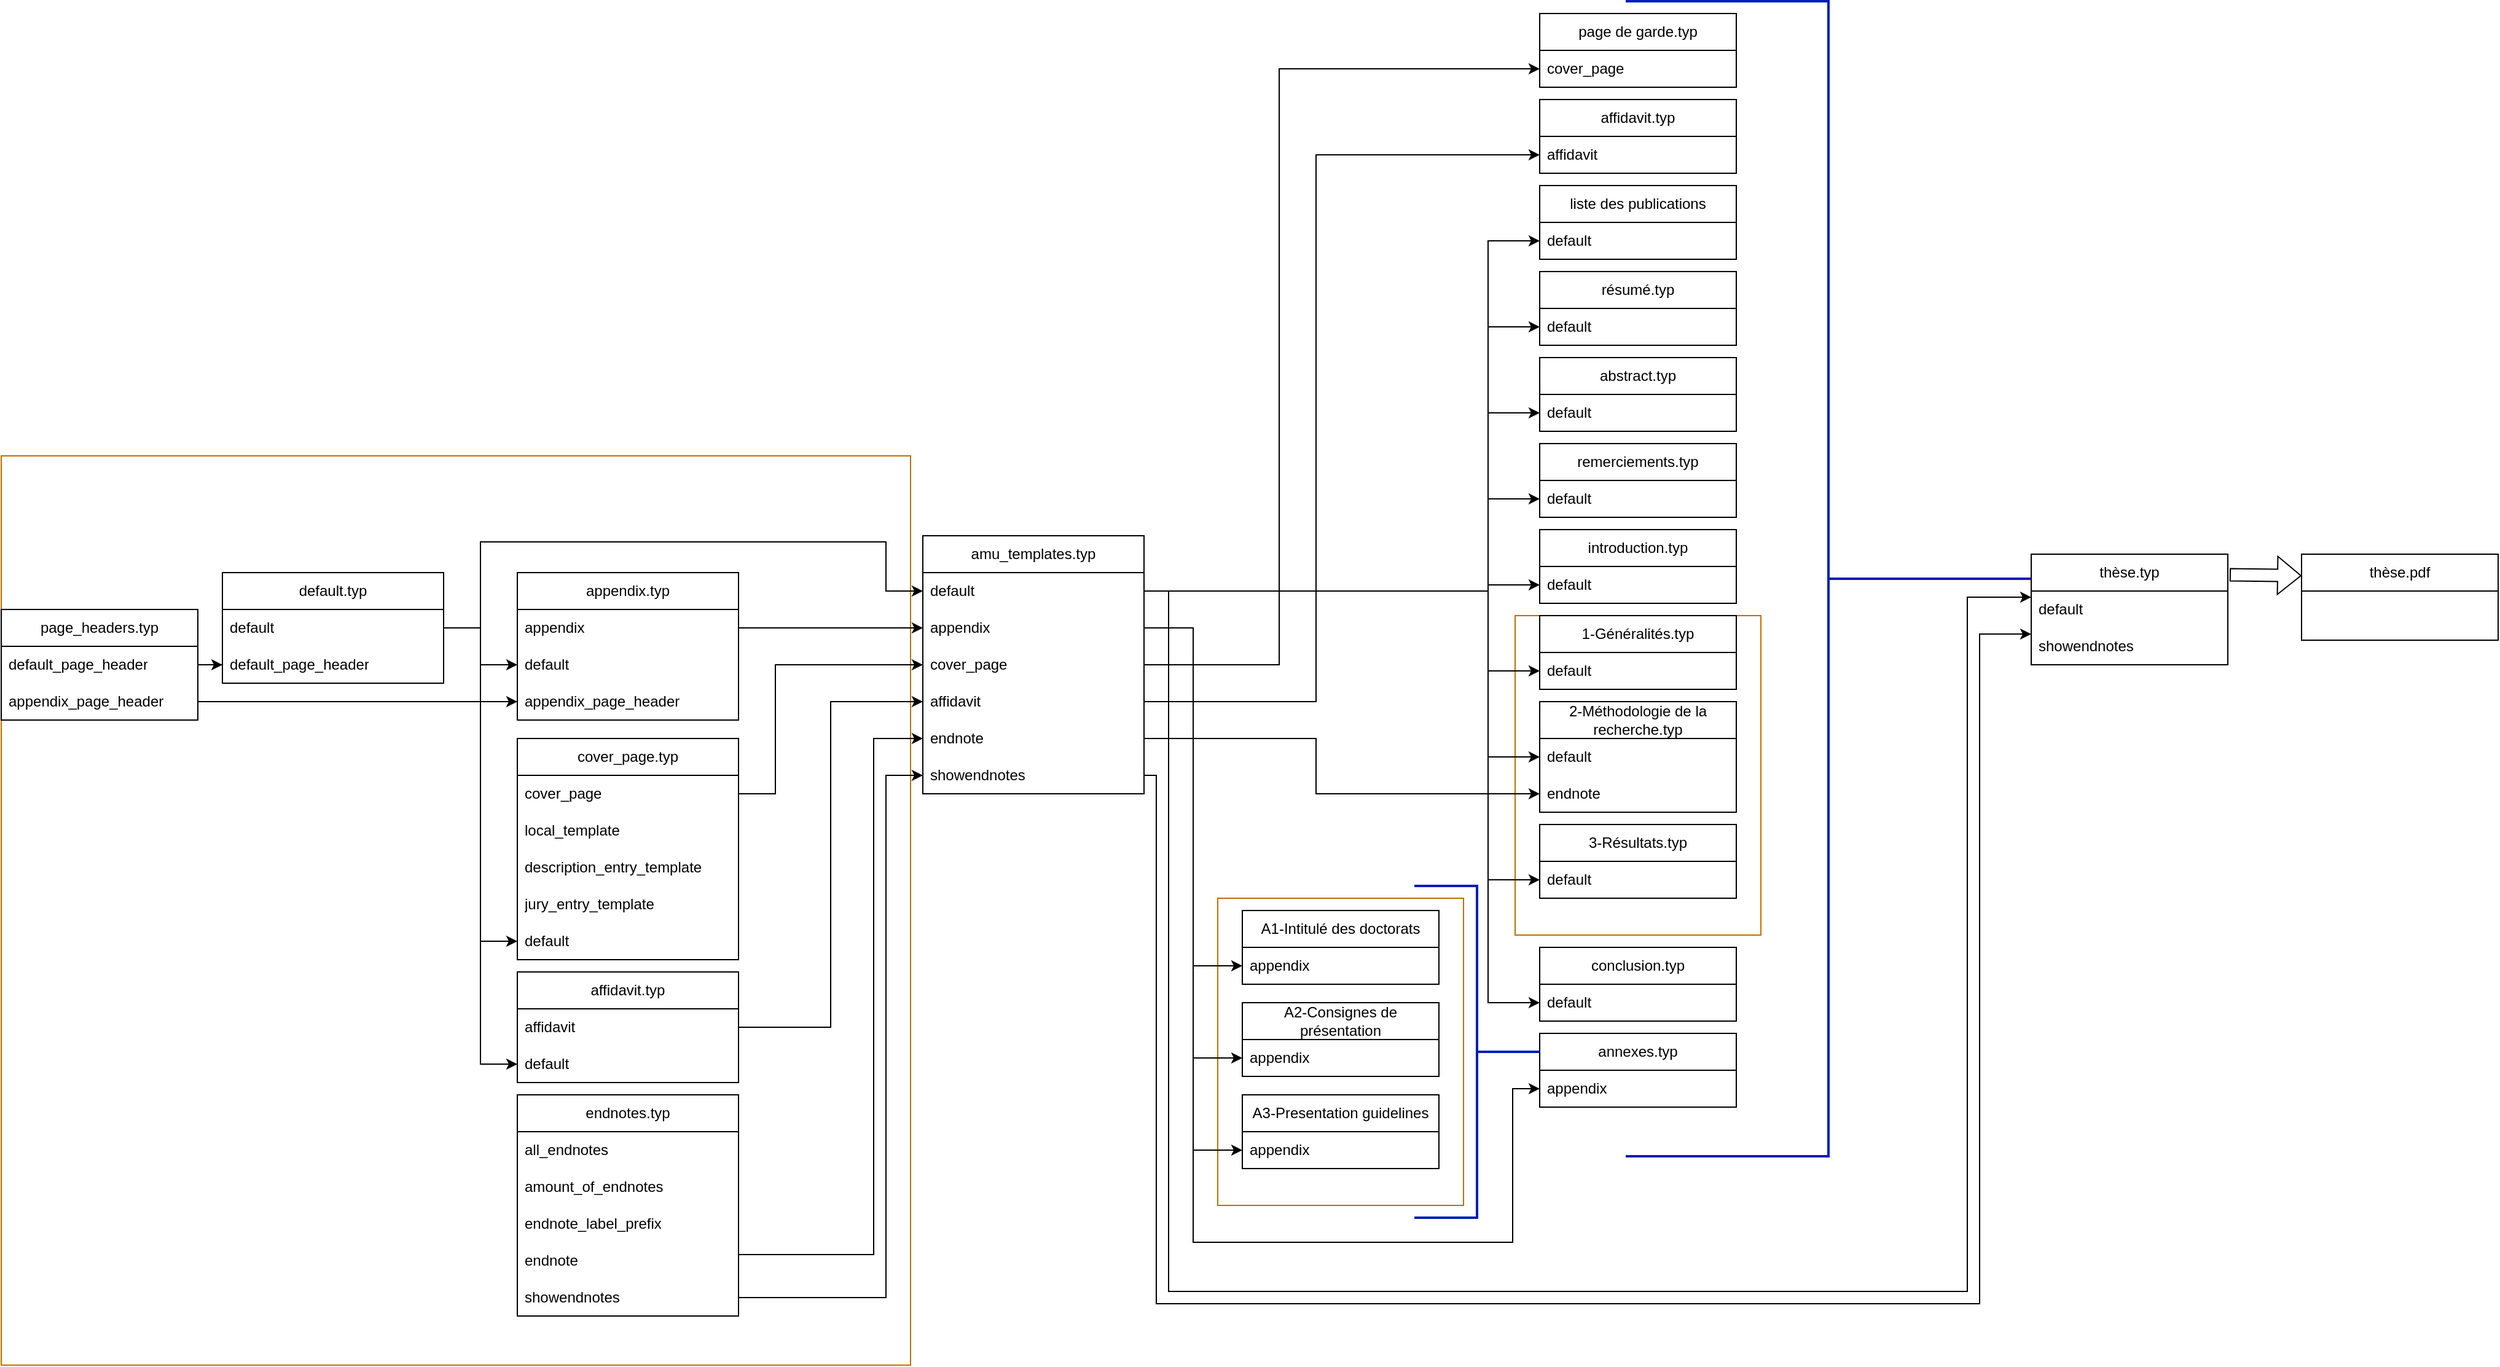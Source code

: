 <mxfile version="28.2.8">
  <diagram name="Page-1" id="f5zV6g6fs_9ZL17AsfsI">
    <mxGraphModel dx="3021" dy="1294" grid="1" gridSize="10" guides="1" tooltips="1" connect="1" arrows="1" fold="1" page="1" pageScale="1" pageWidth="827" pageHeight="1169" math="0" shadow="0">
      <root>
        <mxCell id="0" />
        <mxCell id="1" parent="0" />
        <mxCell id="HUz8oWcrmafcn_O6udd4-3" value="&lt;b&gt;&lt;font style=&quot;color: rgb(255, 255, 255);&quot;&gt;Dossier &quot;Chapitres&quot;&lt;/font&gt;&lt;/b&gt;" style="rounded=0;whiteSpace=wrap;html=1;fillColor=none;fontColor=#000000;strokeColor=#BD7000;verticalAlign=bottom;" parent="1" vertex="1">
          <mxGeometry x="922" y="570" width="200" height="260" as="geometry" />
        </mxCell>
        <mxCell id="rs9niIWSedK94m5eWvFF-108" value="" style="strokeWidth=2;html=1;shape=mxgraph.flowchart.annotation_2;align=left;labelPosition=right;pointerEvents=1;rotation=-180;fillColor=#0050ef;fontColor=#ffffff;strokeColor=#001DBC;" parent="1" vertex="1">
          <mxGeometry x="1012" y="70" width="330" height="940" as="geometry" />
        </mxCell>
        <mxCell id="HUz8oWcrmafcn_O6udd4-2" value="&lt;font style=&quot;color: rgb(255, 255, 255);&quot;&gt;&lt;b&gt;Dossier &quot;Annexes&quot;&lt;/b&gt;&lt;/font&gt;" style="rounded=0;whiteSpace=wrap;html=1;fillColor=none;fontColor=#000000;strokeColor=#BD7000;align=center;verticalAlign=bottom;fontFamily=Helvetica;fontSize=12;" parent="1" vertex="1">
          <mxGeometry x="680" y="800" width="200" height="250" as="geometry" />
        </mxCell>
        <mxCell id="HUz8oWcrmafcn_O6udd4-1" value="&lt;p&gt;&lt;b&gt;&lt;font style=&quot;color: rgb(255, 255, 255);&quot;&gt;Dossier &quot;templates&quot;&lt;/font&gt;&lt;/b&gt;&lt;/p&gt;" style="rounded=0;whiteSpace=wrap;html=1;fillColor=none;fontColor=#000000;strokeColor=#BD7000;verticalAlign=bottom;" parent="1" vertex="1">
          <mxGeometry x="-310" y="440" width="740" height="740" as="geometry" />
        </mxCell>
        <mxCell id="rs9niIWSedK94m5eWvFF-23" value="endnotes.typ" style="swimlane;fontStyle=0;childLayout=stackLayout;horizontal=1;startSize=30;horizontalStack=0;resizeParent=1;resizeParentMax=0;resizeLast=0;collapsible=1;marginBottom=0;whiteSpace=wrap;html=1;" parent="1" vertex="1">
          <mxGeometry x="110" y="960" width="180" height="180" as="geometry" />
        </mxCell>
        <mxCell id="rs9niIWSedK94m5eWvFF-24" value="all_endnotes" style="text;strokeColor=none;fillColor=none;align=left;verticalAlign=middle;spacingLeft=4;spacingRight=4;overflow=hidden;points=[[0,0.5],[1,0.5]];portConstraint=eastwest;rotatable=0;whiteSpace=wrap;html=1;" parent="rs9niIWSedK94m5eWvFF-23" vertex="1">
          <mxGeometry y="30" width="180" height="30" as="geometry" />
        </mxCell>
        <mxCell id="rs9niIWSedK94m5eWvFF-25" value="amount_of_endnotes" style="text;strokeColor=none;fillColor=none;align=left;verticalAlign=middle;spacingLeft=4;spacingRight=4;overflow=hidden;points=[[0,0.5],[1,0.5]];portConstraint=eastwest;rotatable=0;whiteSpace=wrap;html=1;" parent="rs9niIWSedK94m5eWvFF-23" vertex="1">
          <mxGeometry y="60" width="180" height="30" as="geometry" />
        </mxCell>
        <mxCell id="rs9niIWSedK94m5eWvFF-28" value="endnote_label_prefix" style="text;strokeColor=none;fillColor=none;align=left;verticalAlign=middle;spacingLeft=4;spacingRight=4;overflow=hidden;points=[[0,0.5],[1,0.5]];portConstraint=eastwest;rotatable=0;whiteSpace=wrap;html=1;" parent="rs9niIWSedK94m5eWvFF-23" vertex="1">
          <mxGeometry y="90" width="180" height="30" as="geometry" />
        </mxCell>
        <mxCell id="rs9niIWSedK94m5eWvFF-27" value="endnote" style="text;strokeColor=none;fillColor=none;align=left;verticalAlign=middle;spacingLeft=4;spacingRight=4;overflow=hidden;points=[[0,0.5],[1,0.5]];portConstraint=eastwest;rotatable=0;whiteSpace=wrap;html=1;" parent="rs9niIWSedK94m5eWvFF-23" vertex="1">
          <mxGeometry y="120" width="180" height="30" as="geometry" />
        </mxCell>
        <mxCell id="rs9niIWSedK94m5eWvFF-29" value="showendnotes" style="text;strokeColor=none;fillColor=none;align=left;verticalAlign=middle;spacingLeft=4;spacingRight=4;overflow=hidden;points=[[0,0.5],[1,0.5]];portConstraint=eastwest;rotatable=0;whiteSpace=wrap;html=1;" parent="rs9niIWSedK94m5eWvFF-23" vertex="1">
          <mxGeometry y="150" width="180" height="30" as="geometry" />
        </mxCell>
        <mxCell id="rs9niIWSedK94m5eWvFF-9" value="default.typ" style="swimlane;fontStyle=0;childLayout=stackLayout;horizontal=1;startSize=30;horizontalStack=0;resizeParent=1;resizeParentMax=0;resizeLast=0;collapsible=1;marginBottom=0;whiteSpace=wrap;html=1;" parent="1" vertex="1">
          <mxGeometry x="-130" y="535" width="180" height="90" as="geometry" />
        </mxCell>
        <mxCell id="rs9niIWSedK94m5eWvFF-10" value="default" style="text;strokeColor=none;fillColor=none;align=left;verticalAlign=middle;spacingLeft=4;spacingRight=4;overflow=hidden;points=[[0,0.5],[1,0.5]];portConstraint=eastwest;rotatable=0;whiteSpace=wrap;html=1;" parent="rs9niIWSedK94m5eWvFF-9" vertex="1">
          <mxGeometry y="30" width="180" height="30" as="geometry" />
        </mxCell>
        <mxCell id="rs9niIWSedK94m5eWvFF-11" value="default_page_header" style="text;strokeColor=none;fillColor=none;align=left;verticalAlign=middle;spacingLeft=4;spacingRight=4;overflow=hidden;points=[[0,0.5],[1,0.5]];portConstraint=eastwest;rotatable=0;whiteSpace=wrap;html=1;" parent="rs9niIWSedK94m5eWvFF-9" vertex="1">
          <mxGeometry y="60" width="180" height="30" as="geometry" />
        </mxCell>
        <mxCell id="rs9niIWSedK94m5eWvFF-13" value="page_headers.typ" style="swimlane;fontStyle=0;childLayout=stackLayout;horizontal=1;startSize=30;horizontalStack=0;resizeParent=1;resizeParentMax=0;resizeLast=0;collapsible=1;marginBottom=0;whiteSpace=wrap;html=1;" parent="1" vertex="1">
          <mxGeometry x="-310" y="565" width="160" height="90" as="geometry" />
        </mxCell>
        <mxCell id="rs9niIWSedK94m5eWvFF-14" value="default_page_header" style="text;strokeColor=none;fillColor=none;align=left;verticalAlign=middle;spacingLeft=4;spacingRight=4;overflow=hidden;points=[[0,0.5],[1,0.5]];portConstraint=eastwest;rotatable=0;whiteSpace=wrap;html=1;" parent="rs9niIWSedK94m5eWvFF-13" vertex="1">
          <mxGeometry y="30" width="160" height="30" as="geometry" />
        </mxCell>
        <mxCell id="rs9niIWSedK94m5eWvFF-15" value="appendix_page_header" style="text;strokeColor=none;fillColor=none;align=left;verticalAlign=middle;spacingLeft=4;spacingRight=4;overflow=hidden;points=[[0,0.5],[1,0.5]];portConstraint=eastwest;rotatable=0;whiteSpace=wrap;html=1;" parent="rs9niIWSedK94m5eWvFF-13" vertex="1">
          <mxGeometry y="60" width="160" height="30" as="geometry" />
        </mxCell>
        <mxCell id="rs9niIWSedK94m5eWvFF-17" value="appendix.typ" style="swimlane;fontStyle=0;childLayout=stackLayout;horizontal=1;startSize=30;horizontalStack=0;resizeParent=1;resizeParentMax=0;resizeLast=0;collapsible=1;marginBottom=0;whiteSpace=wrap;html=1;" parent="1" vertex="1">
          <mxGeometry x="110" y="535" width="180" height="120" as="geometry" />
        </mxCell>
        <mxCell id="rs9niIWSedK94m5eWvFF-18" value="appendix" style="text;strokeColor=none;fillColor=none;align=left;verticalAlign=middle;spacingLeft=4;spacingRight=4;overflow=hidden;points=[[0,0.5],[1,0.5]];portConstraint=eastwest;rotatable=0;whiteSpace=wrap;html=1;" parent="rs9niIWSedK94m5eWvFF-17" vertex="1">
          <mxGeometry y="30" width="180" height="30" as="geometry" />
        </mxCell>
        <mxCell id="_orE8W-Q9nJH7iPIfgEw-3" value="default" style="text;strokeColor=none;fillColor=none;align=left;verticalAlign=middle;spacingLeft=4;spacingRight=4;overflow=hidden;points=[[0,0.5],[1,0.5]];portConstraint=eastwest;rotatable=0;whiteSpace=wrap;html=1;" vertex="1" parent="rs9niIWSedK94m5eWvFF-17">
          <mxGeometry y="60" width="180" height="30" as="geometry" />
        </mxCell>
        <mxCell id="rs9niIWSedK94m5eWvFF-19" value="appendix_page_header" style="text;strokeColor=none;fillColor=none;align=left;verticalAlign=middle;spacingLeft=4;spacingRight=4;overflow=hidden;points=[[0,0.5],[1,0.5]];portConstraint=eastwest;rotatable=0;whiteSpace=wrap;html=1;" parent="rs9niIWSedK94m5eWvFF-17" vertex="1">
          <mxGeometry y="90" width="180" height="30" as="geometry" />
        </mxCell>
        <mxCell id="rs9niIWSedK94m5eWvFF-21" style="edgeStyle=orthogonalEdgeStyle;rounded=0;orthogonalLoop=1;jettySize=auto;html=1;entryX=0;entryY=0.5;entryDx=0;entryDy=0;" parent="1" source="rs9niIWSedK94m5eWvFF-15" target="rs9niIWSedK94m5eWvFF-19" edge="1">
          <mxGeometry relative="1" as="geometry" />
        </mxCell>
        <mxCell id="rs9niIWSedK94m5eWvFF-22" style="edgeStyle=orthogonalEdgeStyle;rounded=0;orthogonalLoop=1;jettySize=auto;html=1;entryX=0;entryY=0.5;entryDx=0;entryDy=0;" parent="1" source="rs9niIWSedK94m5eWvFF-14" target="rs9niIWSedK94m5eWvFF-11" edge="1">
          <mxGeometry relative="1" as="geometry" />
        </mxCell>
        <mxCell id="rs9niIWSedK94m5eWvFF-35" value="amu_templates.typ" style="swimlane;fontStyle=0;childLayout=stackLayout;horizontal=1;startSize=30;horizontalStack=0;resizeParent=1;resizeParentMax=0;resizeLast=0;collapsible=1;marginBottom=0;whiteSpace=wrap;html=1;" parent="1" vertex="1">
          <mxGeometry x="440" y="505" width="180" height="210" as="geometry" />
        </mxCell>
        <mxCell id="rs9niIWSedK94m5eWvFF-36" value="default" style="text;strokeColor=none;fillColor=none;align=left;verticalAlign=middle;spacingLeft=4;spacingRight=4;overflow=hidden;points=[[0,0.5],[1,0.5]];portConstraint=eastwest;rotatable=0;whiteSpace=wrap;html=1;" parent="rs9niIWSedK94m5eWvFF-35" vertex="1">
          <mxGeometry y="30" width="180" height="30" as="geometry" />
        </mxCell>
        <mxCell id="rs9niIWSedK94m5eWvFF-37" value="appendix" style="text;strokeColor=none;fillColor=none;align=left;verticalAlign=middle;spacingLeft=4;spacingRight=4;overflow=hidden;points=[[0,0.5],[1,0.5]];portConstraint=eastwest;rotatable=0;whiteSpace=wrap;html=1;" parent="rs9niIWSedK94m5eWvFF-35" vertex="1">
          <mxGeometry y="60" width="180" height="30" as="geometry" />
        </mxCell>
        <mxCell id="_orE8W-Q9nJH7iPIfgEw-1" value="cover_page" style="text;strokeColor=none;fillColor=none;align=left;verticalAlign=middle;spacingLeft=4;spacingRight=4;overflow=hidden;points=[[0,0.5],[1,0.5]];portConstraint=eastwest;rotatable=0;whiteSpace=wrap;html=1;" vertex="1" parent="rs9niIWSedK94m5eWvFF-35">
          <mxGeometry y="90" width="180" height="30" as="geometry" />
        </mxCell>
        <mxCell id="_orE8W-Q9nJH7iPIfgEw-2" value="affidavit" style="text;strokeColor=none;fillColor=none;align=left;verticalAlign=middle;spacingLeft=4;spacingRight=4;overflow=hidden;points=[[0,0.5],[1,0.5]];portConstraint=eastwest;rotatable=0;whiteSpace=wrap;html=1;" vertex="1" parent="rs9niIWSedK94m5eWvFF-35">
          <mxGeometry y="120" width="180" height="30" as="geometry" />
        </mxCell>
        <mxCell id="rs9niIWSedK94m5eWvFF-39" value="endnote" style="text;strokeColor=none;fillColor=none;align=left;verticalAlign=middle;spacingLeft=4;spacingRight=4;overflow=hidden;points=[[0,0.5],[1,0.5]];portConstraint=eastwest;rotatable=0;whiteSpace=wrap;html=1;" parent="rs9niIWSedK94m5eWvFF-35" vertex="1">
          <mxGeometry y="150" width="180" height="30" as="geometry" />
        </mxCell>
        <mxCell id="rs9niIWSedK94m5eWvFF-40" value="showendnotes" style="text;strokeColor=none;fillColor=none;align=left;verticalAlign=middle;spacingLeft=4;spacingRight=4;overflow=hidden;points=[[0,0.5],[1,0.5]];portConstraint=eastwest;rotatable=0;whiteSpace=wrap;html=1;" parent="rs9niIWSedK94m5eWvFF-35" vertex="1">
          <mxGeometry y="180" width="180" height="30" as="geometry" />
        </mxCell>
        <mxCell id="rs9niIWSedK94m5eWvFF-42" style="edgeStyle=orthogonalEdgeStyle;rounded=0;orthogonalLoop=1;jettySize=auto;html=1;entryX=0;entryY=0.5;entryDx=0;entryDy=0;" parent="1" source="rs9niIWSedK94m5eWvFF-18" target="rs9niIWSedK94m5eWvFF-37" edge="1">
          <mxGeometry relative="1" as="geometry" />
        </mxCell>
        <mxCell id="rs9niIWSedK94m5eWvFF-45" value="page de garde.typ" style="swimlane;fontStyle=0;childLayout=stackLayout;horizontal=1;startSize=30;horizontalStack=0;resizeParent=1;resizeParentMax=0;resizeLast=0;collapsible=1;marginBottom=0;whiteSpace=wrap;html=1;" parent="1" vertex="1">
          <mxGeometry x="942" y="80" width="160" height="60" as="geometry" />
        </mxCell>
        <mxCell id="rs9niIWSedK94m5eWvFF-46" value="cover_page" style="text;strokeColor=none;fillColor=none;align=left;verticalAlign=middle;spacingLeft=4;spacingRight=4;overflow=hidden;points=[[0,0.5],[1,0.5]];portConstraint=eastwest;rotatable=0;whiteSpace=wrap;html=1;" parent="rs9niIWSedK94m5eWvFF-45" vertex="1">
          <mxGeometry y="30" width="160" height="30" as="geometry" />
        </mxCell>
        <mxCell id="rs9niIWSedK94m5eWvFF-49" value="affidavit.typ" style="swimlane;fontStyle=0;childLayout=stackLayout;horizontal=1;startSize=30;horizontalStack=0;resizeParent=1;resizeParentMax=0;resizeLast=0;collapsible=1;marginBottom=0;whiteSpace=wrap;html=1;" parent="1" vertex="1">
          <mxGeometry x="942" y="150" width="160" height="60" as="geometry" />
        </mxCell>
        <mxCell id="rs9niIWSedK94m5eWvFF-50" value="affidavit" style="text;strokeColor=none;fillColor=none;align=left;verticalAlign=middle;spacingLeft=4;spacingRight=4;overflow=hidden;points=[[0,0.5],[1,0.5]];portConstraint=eastwest;rotatable=0;whiteSpace=wrap;html=1;" parent="rs9niIWSedK94m5eWvFF-49" vertex="1">
          <mxGeometry y="30" width="160" height="30" as="geometry" />
        </mxCell>
        <mxCell id="rs9niIWSedK94m5eWvFF-52" value="liste des publications" style="swimlane;fontStyle=0;childLayout=stackLayout;horizontal=1;startSize=30;horizontalStack=0;resizeParent=1;resizeParentMax=0;resizeLast=0;collapsible=1;marginBottom=0;whiteSpace=wrap;html=1;" parent="1" vertex="1">
          <mxGeometry x="942" y="220" width="160" height="60" as="geometry" />
        </mxCell>
        <mxCell id="rs9niIWSedK94m5eWvFF-53" value="default" style="text;strokeColor=none;fillColor=none;align=left;verticalAlign=middle;spacingLeft=4;spacingRight=4;overflow=hidden;points=[[0,0.5],[1,0.5]];portConstraint=eastwest;rotatable=0;whiteSpace=wrap;html=1;" parent="rs9niIWSedK94m5eWvFF-52" vertex="1">
          <mxGeometry y="30" width="160" height="30" as="geometry" />
        </mxCell>
        <mxCell id="rs9niIWSedK94m5eWvFF-54" value="résumé.typ" style="swimlane;fontStyle=0;childLayout=stackLayout;horizontal=1;startSize=30;horizontalStack=0;resizeParent=1;resizeParentMax=0;resizeLast=0;collapsible=1;marginBottom=0;whiteSpace=wrap;html=1;" parent="1" vertex="1">
          <mxGeometry x="942" y="290" width="160" height="60" as="geometry" />
        </mxCell>
        <mxCell id="rs9niIWSedK94m5eWvFF-55" value="default" style="text;strokeColor=none;fillColor=none;align=left;verticalAlign=middle;spacingLeft=4;spacingRight=4;overflow=hidden;points=[[0,0.5],[1,0.5]];portConstraint=eastwest;rotatable=0;whiteSpace=wrap;html=1;" parent="rs9niIWSedK94m5eWvFF-54" vertex="1">
          <mxGeometry y="30" width="160" height="30" as="geometry" />
        </mxCell>
        <mxCell id="rs9niIWSedK94m5eWvFF-56" value="abstract.typ" style="swimlane;fontStyle=0;childLayout=stackLayout;horizontal=1;startSize=30;horizontalStack=0;resizeParent=1;resizeParentMax=0;resizeLast=0;collapsible=1;marginBottom=0;whiteSpace=wrap;html=1;" parent="1" vertex="1">
          <mxGeometry x="942" y="360" width="160" height="60" as="geometry" />
        </mxCell>
        <mxCell id="rs9niIWSedK94m5eWvFF-57" value="default" style="text;strokeColor=none;fillColor=none;align=left;verticalAlign=middle;spacingLeft=4;spacingRight=4;overflow=hidden;points=[[0,0.5],[1,0.5]];portConstraint=eastwest;rotatable=0;whiteSpace=wrap;html=1;" parent="rs9niIWSedK94m5eWvFF-56" vertex="1">
          <mxGeometry y="30" width="160" height="30" as="geometry" />
        </mxCell>
        <mxCell id="rs9niIWSedK94m5eWvFF-58" value="remerciements.typ" style="swimlane;fontStyle=0;childLayout=stackLayout;horizontal=1;startSize=30;horizontalStack=0;resizeParent=1;resizeParentMax=0;resizeLast=0;collapsible=1;marginBottom=0;whiteSpace=wrap;html=1;" parent="1" vertex="1">
          <mxGeometry x="942" y="430" width="160" height="60" as="geometry" />
        </mxCell>
        <mxCell id="rs9niIWSedK94m5eWvFF-59" value="default" style="text;strokeColor=none;fillColor=none;align=left;verticalAlign=middle;spacingLeft=4;spacingRight=4;overflow=hidden;points=[[0,0.5],[1,0.5]];portConstraint=eastwest;rotatable=0;whiteSpace=wrap;html=1;" parent="rs9niIWSedK94m5eWvFF-58" vertex="1">
          <mxGeometry y="30" width="160" height="30" as="geometry" />
        </mxCell>
        <mxCell id="rs9niIWSedK94m5eWvFF-60" value="introduction.typ" style="swimlane;fontStyle=0;childLayout=stackLayout;horizontal=1;startSize=30;horizontalStack=0;resizeParent=1;resizeParentMax=0;resizeLast=0;collapsible=1;marginBottom=0;whiteSpace=wrap;html=1;" parent="1" vertex="1">
          <mxGeometry x="942" y="500" width="160" height="60" as="geometry" />
        </mxCell>
        <mxCell id="rs9niIWSedK94m5eWvFF-61" value="default" style="text;strokeColor=none;fillColor=none;align=left;verticalAlign=middle;spacingLeft=4;spacingRight=4;overflow=hidden;points=[[0,0.5],[1,0.5]];portConstraint=eastwest;rotatable=0;whiteSpace=wrap;html=1;" parent="rs9niIWSedK94m5eWvFF-60" vertex="1">
          <mxGeometry y="30" width="160" height="30" as="geometry" />
        </mxCell>
        <mxCell id="rs9niIWSedK94m5eWvFF-62" value="1-Généralités.typ" style="swimlane;fontStyle=0;childLayout=stackLayout;horizontal=1;startSize=30;horizontalStack=0;resizeParent=1;resizeParentMax=0;resizeLast=0;collapsible=1;marginBottom=0;whiteSpace=wrap;html=1;" parent="1" vertex="1">
          <mxGeometry x="942" y="570" width="160" height="60" as="geometry" />
        </mxCell>
        <mxCell id="rs9niIWSedK94m5eWvFF-63" value="default" style="text;strokeColor=none;fillColor=none;align=left;verticalAlign=middle;spacingLeft=4;spacingRight=4;overflow=hidden;points=[[0,0.5],[1,0.5]];portConstraint=eastwest;rotatable=0;whiteSpace=wrap;html=1;" parent="rs9niIWSedK94m5eWvFF-62" vertex="1">
          <mxGeometry y="30" width="160" height="30" as="geometry" />
        </mxCell>
        <mxCell id="rs9niIWSedK94m5eWvFF-64" value="2-Méthodologie de la recherche.typ" style="swimlane;fontStyle=0;childLayout=stackLayout;horizontal=1;startSize=30;horizontalStack=0;resizeParent=1;resizeParentMax=0;resizeLast=0;collapsible=1;marginBottom=0;whiteSpace=wrap;html=1;" parent="1" vertex="1">
          <mxGeometry x="942" y="640" width="160" height="90" as="geometry" />
        </mxCell>
        <mxCell id="rs9niIWSedK94m5eWvFF-65" value="default" style="text;strokeColor=none;fillColor=none;align=left;verticalAlign=middle;spacingLeft=4;spacingRight=4;overflow=hidden;points=[[0,0.5],[1,0.5]];portConstraint=eastwest;rotatable=0;whiteSpace=wrap;html=1;" parent="rs9niIWSedK94m5eWvFF-64" vertex="1">
          <mxGeometry y="30" width="160" height="30" as="geometry" />
        </mxCell>
        <mxCell id="rs9niIWSedK94m5eWvFF-66" value="endnote" style="text;strokeColor=none;fillColor=none;align=left;verticalAlign=middle;spacingLeft=4;spacingRight=4;overflow=hidden;points=[[0,0.5],[1,0.5]];portConstraint=eastwest;rotatable=0;whiteSpace=wrap;html=1;" parent="rs9niIWSedK94m5eWvFF-64" vertex="1">
          <mxGeometry y="60" width="160" height="30" as="geometry" />
        </mxCell>
        <mxCell id="rs9niIWSedK94m5eWvFF-67" value="3-Résultats.typ" style="swimlane;fontStyle=0;childLayout=stackLayout;horizontal=1;startSize=30;horizontalStack=0;resizeParent=1;resizeParentMax=0;resizeLast=0;collapsible=1;marginBottom=0;whiteSpace=wrap;html=1;" parent="1" vertex="1">
          <mxGeometry x="942" y="740" width="160" height="60" as="geometry" />
        </mxCell>
        <mxCell id="rs9niIWSedK94m5eWvFF-68" value="default" style="text;strokeColor=none;fillColor=none;align=left;verticalAlign=middle;spacingLeft=4;spacingRight=4;overflow=hidden;points=[[0,0.5],[1,0.5]];portConstraint=eastwest;rotatable=0;whiteSpace=wrap;html=1;" parent="rs9niIWSedK94m5eWvFF-67" vertex="1">
          <mxGeometry y="30" width="160" height="30" as="geometry" />
        </mxCell>
        <mxCell id="rs9niIWSedK94m5eWvFF-69" value="conclusion.typ" style="swimlane;fontStyle=0;childLayout=stackLayout;horizontal=1;startSize=30;horizontalStack=0;resizeParent=1;resizeParentMax=0;resizeLast=0;collapsible=1;marginBottom=0;whiteSpace=wrap;html=1;" parent="1" vertex="1">
          <mxGeometry x="942" y="840" width="160" height="60" as="geometry" />
        </mxCell>
        <mxCell id="rs9niIWSedK94m5eWvFF-70" value="default" style="text;strokeColor=none;fillColor=none;align=left;verticalAlign=middle;spacingLeft=4;spacingRight=4;overflow=hidden;points=[[0,0.5],[1,0.5]];portConstraint=eastwest;rotatable=0;whiteSpace=wrap;html=1;" parent="rs9niIWSedK94m5eWvFF-69" vertex="1">
          <mxGeometry y="30" width="160" height="30" as="geometry" />
        </mxCell>
        <mxCell id="rs9niIWSedK94m5eWvFF-71" value="A1-Intitulé des doctorats" style="swimlane;fontStyle=0;childLayout=stackLayout;horizontal=1;startSize=30;horizontalStack=0;resizeParent=1;resizeParentMax=0;resizeLast=0;collapsible=1;marginBottom=0;whiteSpace=wrap;html=1;" parent="1" vertex="1">
          <mxGeometry x="700" y="810" width="160" height="60" as="geometry" />
        </mxCell>
        <mxCell id="rs9niIWSedK94m5eWvFF-73" value="appendix" style="text;strokeColor=none;fillColor=none;align=left;verticalAlign=middle;spacingLeft=4;spacingRight=4;overflow=hidden;points=[[0,0.5],[1,0.5]];portConstraint=eastwest;rotatable=0;whiteSpace=wrap;html=1;" parent="rs9niIWSedK94m5eWvFF-71" vertex="1">
          <mxGeometry y="30" width="160" height="30" as="geometry" />
        </mxCell>
        <mxCell id="rs9niIWSedK94m5eWvFF-74" value="A2-Consignes de présentation" style="swimlane;fontStyle=0;childLayout=stackLayout;horizontal=1;startSize=30;horizontalStack=0;resizeParent=1;resizeParentMax=0;resizeLast=0;collapsible=1;marginBottom=0;whiteSpace=wrap;html=1;" parent="1" vertex="1">
          <mxGeometry x="700" y="885" width="160" height="60" as="geometry" />
        </mxCell>
        <mxCell id="rs9niIWSedK94m5eWvFF-76" value="appendix" style="text;strokeColor=none;fillColor=none;align=left;verticalAlign=middle;spacingLeft=4;spacingRight=4;overflow=hidden;points=[[0,0.5],[1,0.5]];portConstraint=eastwest;rotatable=0;whiteSpace=wrap;html=1;" parent="rs9niIWSedK94m5eWvFF-74" vertex="1">
          <mxGeometry y="30" width="160" height="30" as="geometry" />
        </mxCell>
        <mxCell id="rs9niIWSedK94m5eWvFF-77" value="A3-Presentation guidelines" style="swimlane;fontStyle=0;childLayout=stackLayout;horizontal=1;startSize=30;horizontalStack=0;resizeParent=1;resizeParentMax=0;resizeLast=0;collapsible=1;marginBottom=0;whiteSpace=wrap;html=1;" parent="1" vertex="1">
          <mxGeometry x="700" y="960" width="160" height="60" as="geometry" />
        </mxCell>
        <mxCell id="rs9niIWSedK94m5eWvFF-79" value="appendix" style="text;strokeColor=none;fillColor=none;align=left;verticalAlign=middle;spacingLeft=4;spacingRight=4;overflow=hidden;points=[[0,0.5],[1,0.5]];portConstraint=eastwest;rotatable=0;whiteSpace=wrap;html=1;" parent="rs9niIWSedK94m5eWvFF-77" vertex="1">
          <mxGeometry y="30" width="160" height="30" as="geometry" />
        </mxCell>
        <mxCell id="rs9niIWSedK94m5eWvFF-97" value="thèse.typ" style="swimlane;fontStyle=0;childLayout=stackLayout;horizontal=1;startSize=30;horizontalStack=0;resizeParent=1;resizeParentMax=0;resizeLast=0;collapsible=1;marginBottom=0;whiteSpace=wrap;html=1;" parent="1" vertex="1">
          <mxGeometry x="1342" y="520" width="160" height="90" as="geometry" />
        </mxCell>
        <mxCell id="rs9niIWSedK94m5eWvFF-98" value="default" style="text;strokeColor=none;fillColor=none;align=left;verticalAlign=middle;spacingLeft=4;spacingRight=4;overflow=hidden;points=[[0,0.5],[1,0.5]];portConstraint=eastwest;rotatable=0;whiteSpace=wrap;html=1;" parent="rs9niIWSedK94m5eWvFF-97" vertex="1">
          <mxGeometry y="30" width="160" height="30" as="geometry" />
        </mxCell>
        <mxCell id="rs9niIWSedK94m5eWvFF-99" value="showendnotes" style="text;strokeColor=none;fillColor=none;align=left;verticalAlign=middle;spacingLeft=4;spacingRight=4;overflow=hidden;points=[[0,0.5],[1,0.5]];portConstraint=eastwest;rotatable=0;whiteSpace=wrap;html=1;" parent="rs9niIWSedK94m5eWvFF-97" vertex="1">
          <mxGeometry y="60" width="160" height="30" as="geometry" />
        </mxCell>
        <mxCell id="rs9niIWSedK94m5eWvFF-103" value="" style="shape=flexArrow;endArrow=classic;html=1;rounded=0;exitX=1.009;exitY=0.186;exitDx=0;exitDy=0;exitPerimeter=0;entryX=0;entryY=0.25;entryDx=0;entryDy=0;" parent="1" source="rs9niIWSedK94m5eWvFF-97" target="rs9niIWSedK94m5eWvFF-104" edge="1">
          <mxGeometry width="50" height="50" relative="1" as="geometry">
            <mxPoint x="1562" y="550" as="sourcePoint" />
            <mxPoint x="1632" y="510" as="targetPoint" />
          </mxGeometry>
        </mxCell>
        <mxCell id="rs9niIWSedK94m5eWvFF-104" value="thèse.pdf" style="swimlane;fontStyle=0;childLayout=stackLayout;horizontal=1;startSize=30;horizontalStack=0;resizeParent=1;resizeParentMax=0;resizeLast=0;collapsible=1;marginBottom=0;whiteSpace=wrap;html=1;" parent="1" vertex="1">
          <mxGeometry x="1562" y="520" width="160" height="70" as="geometry" />
        </mxCell>
        <mxCell id="rs9niIWSedK94m5eWvFF-110" style="edgeStyle=orthogonalEdgeStyle;rounded=0;orthogonalLoop=1;jettySize=auto;html=1;entryX=0;entryY=0.5;entryDx=0;entryDy=0;" parent="1" source="rs9niIWSedK94m5eWvFF-27" target="rs9niIWSedK94m5eWvFF-39" edge="1">
          <mxGeometry relative="1" as="geometry">
            <Array as="points">
              <mxPoint x="400" y="1090" />
              <mxPoint x="400" y="670" />
            </Array>
          </mxGeometry>
        </mxCell>
        <mxCell id="rs9niIWSedK94m5eWvFF-111" style="edgeStyle=orthogonalEdgeStyle;rounded=0;orthogonalLoop=1;jettySize=auto;html=1;exitX=1;exitY=0.5;exitDx=0;exitDy=0;entryX=0;entryY=0.5;entryDx=0;entryDy=0;" parent="1" source="rs9niIWSedK94m5eWvFF-29" target="rs9niIWSedK94m5eWvFF-40" edge="1">
          <mxGeometry relative="1" as="geometry">
            <Array as="points">
              <mxPoint x="410" y="1125" />
              <mxPoint x="410" y="700" />
            </Array>
          </mxGeometry>
        </mxCell>
        <mxCell id="Bg8PM4_OgT4uiiAH1gqA-2" value="" style="strokeWidth=2;html=1;shape=mxgraph.flowchart.annotation_2;align=left;labelPosition=right;pointerEvents=1;rotation=-180;fillColor=#0050ef;fontColor=#ffffff;strokeColor=#001DBC;" parent="1" vertex="1">
          <mxGeometry x="840" y="790" width="102" height="270" as="geometry" />
        </mxCell>
        <mxCell id="Bg8PM4_OgT4uiiAH1gqA-3" value="annexes.typ" style="swimlane;fontStyle=0;childLayout=stackLayout;horizontal=1;startSize=30;horizontalStack=0;resizeParent=1;resizeParentMax=0;resizeLast=0;collapsible=1;marginBottom=0;whiteSpace=wrap;html=1;" parent="1" vertex="1">
          <mxGeometry x="942" y="910" width="160" height="60" as="geometry" />
        </mxCell>
        <mxCell id="Bg8PM4_OgT4uiiAH1gqA-5" value="appendix" style="text;strokeColor=none;fillColor=none;align=left;verticalAlign=middle;spacingLeft=4;spacingRight=4;overflow=hidden;points=[[0,0.5],[1,0.5]];portConstraint=eastwest;rotatable=0;whiteSpace=wrap;html=1;" parent="Bg8PM4_OgT4uiiAH1gqA-3" vertex="1">
          <mxGeometry y="30" width="160" height="30" as="geometry" />
        </mxCell>
        <mxCell id="Bg8PM4_OgT4uiiAH1gqA-15" style="edgeStyle=orthogonalEdgeStyle;rounded=0;orthogonalLoop=1;jettySize=auto;html=1;exitX=1;exitY=0.5;exitDx=0;exitDy=0;" parent="1" source="rs9niIWSedK94m5eWvFF-40" target="rs9niIWSedK94m5eWvFF-99" edge="1">
          <mxGeometry relative="1" as="geometry">
            <Array as="points">
              <mxPoint x="630" y="700" />
              <mxPoint x="630" y="1130" />
              <mxPoint x="1300" y="1130" />
              <mxPoint x="1300" y="585" />
            </Array>
          </mxGeometry>
        </mxCell>
        <mxCell id="Bg8PM4_OgT4uiiAH1gqA-16" style="edgeStyle=orthogonalEdgeStyle;rounded=0;orthogonalLoop=1;jettySize=auto;html=1;exitX=1;exitY=0.5;exitDx=0;exitDy=0;" parent="1" source="rs9niIWSedK94m5eWvFF-36" target="rs9niIWSedK94m5eWvFF-98" edge="1">
          <mxGeometry relative="1" as="geometry">
            <Array as="points">
              <mxPoint x="640" y="550" />
              <mxPoint x="640" y="1120" />
              <mxPoint x="1290" y="1120" />
              <mxPoint x="1290" y="555" />
            </Array>
          </mxGeometry>
        </mxCell>
        <mxCell id="Bg8PM4_OgT4uiiAH1gqA-17" style="edgeStyle=orthogonalEdgeStyle;rounded=0;orthogonalLoop=1;jettySize=auto;html=1;exitX=1;exitY=0.5;exitDx=0;exitDy=0;" parent="1" source="rs9niIWSedK94m5eWvFF-36" target="rs9niIWSedK94m5eWvFF-70" edge="1">
          <mxGeometry relative="1" as="geometry">
            <Array as="points">
              <mxPoint x="900" y="550" />
              <mxPoint x="900" y="885" />
            </Array>
          </mxGeometry>
        </mxCell>
        <mxCell id="Bg8PM4_OgT4uiiAH1gqA-18" style="edgeStyle=orthogonalEdgeStyle;rounded=0;orthogonalLoop=1;jettySize=auto;html=1;exitX=1;exitY=0.5;exitDx=0;exitDy=0;entryX=0;entryY=0.5;entryDx=0;entryDy=0;" parent="1" source="rs9niIWSedK94m5eWvFF-36" target="rs9niIWSedK94m5eWvFF-61" edge="1">
          <mxGeometry relative="1" as="geometry">
            <Array as="points">
              <mxPoint x="900" y="550" />
              <mxPoint x="900" y="545" />
            </Array>
          </mxGeometry>
        </mxCell>
        <mxCell id="Bg8PM4_OgT4uiiAH1gqA-19" style="edgeStyle=orthogonalEdgeStyle;rounded=0;orthogonalLoop=1;jettySize=auto;html=1;exitX=1;exitY=0.5;exitDx=0;exitDy=0;entryX=0;entryY=0.5;entryDx=0;entryDy=0;" parent="1" source="rs9niIWSedK94m5eWvFF-36" target="rs9niIWSedK94m5eWvFF-59" edge="1">
          <mxGeometry relative="1" as="geometry">
            <Array as="points">
              <mxPoint x="900" y="550" />
              <mxPoint x="900" y="475" />
            </Array>
          </mxGeometry>
        </mxCell>
        <mxCell id="Bg8PM4_OgT4uiiAH1gqA-20" style="edgeStyle=orthogonalEdgeStyle;rounded=0;orthogonalLoop=1;jettySize=auto;html=1;exitX=1;exitY=0.5;exitDx=0;exitDy=0;entryX=0;entryY=0.5;entryDx=0;entryDy=0;" parent="1" source="rs9niIWSedK94m5eWvFF-36" target="rs9niIWSedK94m5eWvFF-57" edge="1">
          <mxGeometry relative="1" as="geometry">
            <Array as="points">
              <mxPoint x="900" y="550" />
              <mxPoint x="900" y="405" />
            </Array>
          </mxGeometry>
        </mxCell>
        <mxCell id="Bg8PM4_OgT4uiiAH1gqA-21" style="edgeStyle=orthogonalEdgeStyle;rounded=0;orthogonalLoop=1;jettySize=auto;html=1;exitX=1;exitY=0.5;exitDx=0;exitDy=0;entryX=0;entryY=0.5;entryDx=0;entryDy=0;" parent="1" source="rs9niIWSedK94m5eWvFF-36" target="rs9niIWSedK94m5eWvFF-55" edge="1">
          <mxGeometry relative="1" as="geometry">
            <Array as="points">
              <mxPoint x="900" y="550" />
              <mxPoint x="900" y="335" />
            </Array>
          </mxGeometry>
        </mxCell>
        <mxCell id="Bg8PM4_OgT4uiiAH1gqA-22" style="edgeStyle=orthogonalEdgeStyle;rounded=0;orthogonalLoop=1;jettySize=auto;html=1;exitX=1;exitY=0.5;exitDx=0;exitDy=0;entryX=0;entryY=0.5;entryDx=0;entryDy=0;" parent="1" source="rs9niIWSedK94m5eWvFF-36" target="rs9niIWSedK94m5eWvFF-53" edge="1">
          <mxGeometry relative="1" as="geometry">
            <Array as="points">
              <mxPoint x="900" y="550" />
              <mxPoint x="900" y="265" />
            </Array>
          </mxGeometry>
        </mxCell>
        <mxCell id="_orE8W-Q9nJH7iPIfgEw-4" style="edgeStyle=orthogonalEdgeStyle;rounded=0;orthogonalLoop=1;jettySize=auto;html=1;exitX=1;exitY=0.5;exitDx=0;exitDy=0;" edge="1" parent="1" source="rs9niIWSedK94m5eWvFF-10" target="_orE8W-Q9nJH7iPIfgEw-3">
          <mxGeometry relative="1" as="geometry" />
        </mxCell>
        <mxCell id="_orE8W-Q9nJH7iPIfgEw-5" style="edgeStyle=orthogonalEdgeStyle;rounded=0;orthogonalLoop=1;jettySize=auto;html=1;exitX=1;exitY=0.5;exitDx=0;exitDy=0;" edge="1" parent="1" source="rs9niIWSedK94m5eWvFF-10" target="rs9niIWSedK94m5eWvFF-36">
          <mxGeometry relative="1" as="geometry">
            <Array as="points">
              <mxPoint x="80" y="580" />
              <mxPoint x="80" y="510" />
              <mxPoint x="410" y="510" />
              <mxPoint x="410" y="550" />
            </Array>
          </mxGeometry>
        </mxCell>
        <mxCell id="_orE8W-Q9nJH7iPIfgEw-6" value="cover_page.typ" style="swimlane;fontStyle=0;childLayout=stackLayout;horizontal=1;startSize=30;horizontalStack=0;resizeParent=1;resizeParentMax=0;resizeLast=0;collapsible=1;marginBottom=0;whiteSpace=wrap;html=1;" vertex="1" parent="1">
          <mxGeometry x="110" y="670" width="180" height="180" as="geometry" />
        </mxCell>
        <mxCell id="_orE8W-Q9nJH7iPIfgEw-8" value="cover_page" style="text;strokeColor=none;fillColor=none;align=left;verticalAlign=middle;spacingLeft=4;spacingRight=4;overflow=hidden;points=[[0,0.5],[1,0.5]];portConstraint=eastwest;rotatable=0;whiteSpace=wrap;html=1;" vertex="1" parent="_orE8W-Q9nJH7iPIfgEw-6">
          <mxGeometry y="30" width="180" height="30" as="geometry" />
        </mxCell>
        <mxCell id="_orE8W-Q9nJH7iPIfgEw-12" value="local_template" style="text;strokeColor=none;fillColor=none;align=left;verticalAlign=middle;spacingLeft=4;spacingRight=4;overflow=hidden;points=[[0,0.5],[1,0.5]];portConstraint=eastwest;rotatable=0;whiteSpace=wrap;html=1;" vertex="1" parent="_orE8W-Q9nJH7iPIfgEw-6">
          <mxGeometry y="60" width="180" height="30" as="geometry" />
        </mxCell>
        <mxCell id="_orE8W-Q9nJH7iPIfgEw-13" value="description_entry_template" style="text;strokeColor=none;fillColor=none;align=left;verticalAlign=middle;spacingLeft=4;spacingRight=4;overflow=hidden;points=[[0,0.5],[1,0.5]];portConstraint=eastwest;rotatable=0;whiteSpace=wrap;html=1;" vertex="1" parent="_orE8W-Q9nJH7iPIfgEw-6">
          <mxGeometry y="90" width="180" height="30" as="geometry" />
        </mxCell>
        <mxCell id="_orE8W-Q9nJH7iPIfgEw-14" value="jury_entry_template" style="text;strokeColor=none;fillColor=none;align=left;verticalAlign=middle;spacingLeft=4;spacingRight=4;overflow=hidden;points=[[0,0.5],[1,0.5]];portConstraint=eastwest;rotatable=0;whiteSpace=wrap;html=1;" vertex="1" parent="_orE8W-Q9nJH7iPIfgEw-6">
          <mxGeometry y="120" width="180" height="30" as="geometry" />
        </mxCell>
        <mxCell id="_orE8W-Q9nJH7iPIfgEw-7" value="default" style="text;strokeColor=none;fillColor=none;align=left;verticalAlign=middle;spacingLeft=4;spacingRight=4;overflow=hidden;points=[[0,0.5],[1,0.5]];portConstraint=eastwest;rotatable=0;whiteSpace=wrap;html=1;" vertex="1" parent="_orE8W-Q9nJH7iPIfgEw-6">
          <mxGeometry y="150" width="180" height="30" as="geometry" />
        </mxCell>
        <mxCell id="_orE8W-Q9nJH7iPIfgEw-9" value="affidavit.typ" style="swimlane;fontStyle=0;childLayout=stackLayout;horizontal=1;startSize=30;horizontalStack=0;resizeParent=1;resizeParentMax=0;resizeLast=0;collapsible=1;marginBottom=0;whiteSpace=wrap;html=1;" vertex="1" parent="1">
          <mxGeometry x="110" y="860" width="180" height="90" as="geometry" />
        </mxCell>
        <mxCell id="_orE8W-Q9nJH7iPIfgEw-10" value="affidavit" style="text;strokeColor=none;fillColor=none;align=left;verticalAlign=middle;spacingLeft=4;spacingRight=4;overflow=hidden;points=[[0,0.5],[1,0.5]];portConstraint=eastwest;rotatable=0;whiteSpace=wrap;html=1;" vertex="1" parent="_orE8W-Q9nJH7iPIfgEw-9">
          <mxGeometry y="30" width="180" height="30" as="geometry" />
        </mxCell>
        <mxCell id="_orE8W-Q9nJH7iPIfgEw-11" value="default" style="text;strokeColor=none;fillColor=none;align=left;verticalAlign=middle;spacingLeft=4;spacingRight=4;overflow=hidden;points=[[0,0.5],[1,0.5]];portConstraint=eastwest;rotatable=0;whiteSpace=wrap;html=1;" vertex="1" parent="_orE8W-Q9nJH7iPIfgEw-9">
          <mxGeometry y="60" width="180" height="30" as="geometry" />
        </mxCell>
        <mxCell id="_orE8W-Q9nJH7iPIfgEw-15" style="edgeStyle=orthogonalEdgeStyle;rounded=0;orthogonalLoop=1;jettySize=auto;html=1;exitX=1;exitY=0.5;exitDx=0;exitDy=0;" edge="1" parent="1" source="_orE8W-Q9nJH7iPIfgEw-8" target="_orE8W-Q9nJH7iPIfgEw-1">
          <mxGeometry relative="1" as="geometry">
            <Array as="points">
              <mxPoint x="320" y="715" />
              <mxPoint x="320" y="610" />
            </Array>
          </mxGeometry>
        </mxCell>
        <mxCell id="_orE8W-Q9nJH7iPIfgEw-16" style="edgeStyle=orthogonalEdgeStyle;rounded=0;orthogonalLoop=1;jettySize=auto;html=1;exitX=1;exitY=0.5;exitDx=0;exitDy=0;" edge="1" parent="1" source="_orE8W-Q9nJH7iPIfgEw-10" target="_orE8W-Q9nJH7iPIfgEw-2">
          <mxGeometry relative="1" as="geometry" />
        </mxCell>
        <mxCell id="_orE8W-Q9nJH7iPIfgEw-17" style="edgeStyle=orthogonalEdgeStyle;rounded=0;orthogonalLoop=1;jettySize=auto;html=1;exitX=1;exitY=0.5;exitDx=0;exitDy=0;" edge="1" parent="1" source="rs9niIWSedK94m5eWvFF-10" target="_orE8W-Q9nJH7iPIfgEw-7">
          <mxGeometry relative="1" as="geometry" />
        </mxCell>
        <mxCell id="_orE8W-Q9nJH7iPIfgEw-18" style="edgeStyle=orthogonalEdgeStyle;rounded=0;orthogonalLoop=1;jettySize=auto;html=1;exitX=1;exitY=0.5;exitDx=0;exitDy=0;" edge="1" parent="1" source="rs9niIWSedK94m5eWvFF-10" target="_orE8W-Q9nJH7iPIfgEw-11">
          <mxGeometry relative="1" as="geometry" />
        </mxCell>
        <mxCell id="_orE8W-Q9nJH7iPIfgEw-21" style="edgeStyle=orthogonalEdgeStyle;rounded=0;orthogonalLoop=1;jettySize=auto;html=1;exitX=1;exitY=0.5;exitDx=0;exitDy=0;" edge="1" parent="1" source="rs9niIWSedK94m5eWvFF-39" target="rs9niIWSedK94m5eWvFF-66">
          <mxGeometry relative="1" as="geometry">
            <Array as="points">
              <mxPoint x="760" y="670" />
              <mxPoint x="760" y="715" />
            </Array>
          </mxGeometry>
        </mxCell>
        <mxCell id="_orE8W-Q9nJH7iPIfgEw-22" style="edgeStyle=orthogonalEdgeStyle;rounded=0;orthogonalLoop=1;jettySize=auto;html=1;exitX=1;exitY=0.5;exitDx=0;exitDy=0;" edge="1" parent="1" source="rs9niIWSedK94m5eWvFF-36" target="rs9niIWSedK94m5eWvFF-63">
          <mxGeometry relative="1" as="geometry">
            <Array as="points">
              <mxPoint x="900" y="550" />
              <mxPoint x="900" y="615" />
            </Array>
          </mxGeometry>
        </mxCell>
        <mxCell id="_orE8W-Q9nJH7iPIfgEw-23" style="edgeStyle=orthogonalEdgeStyle;rounded=0;orthogonalLoop=1;jettySize=auto;html=1;exitX=1;exitY=0.5;exitDx=0;exitDy=0;" edge="1" parent="1" source="rs9niIWSedK94m5eWvFF-36" target="rs9niIWSedK94m5eWvFF-65">
          <mxGeometry relative="1" as="geometry">
            <Array as="points">
              <mxPoint x="900" y="550" />
              <mxPoint x="900" y="685" />
            </Array>
          </mxGeometry>
        </mxCell>
        <mxCell id="_orE8W-Q9nJH7iPIfgEw-24" style="edgeStyle=orthogonalEdgeStyle;rounded=0;orthogonalLoop=1;jettySize=auto;html=1;exitX=1;exitY=0.5;exitDx=0;exitDy=0;" edge="1" parent="1" source="rs9niIWSedK94m5eWvFF-36" target="rs9niIWSedK94m5eWvFF-68">
          <mxGeometry relative="1" as="geometry">
            <Array as="points">
              <mxPoint x="900" y="550" />
              <mxPoint x="900" y="785" />
            </Array>
          </mxGeometry>
        </mxCell>
        <mxCell id="_orE8W-Q9nJH7iPIfgEw-25" style="edgeStyle=orthogonalEdgeStyle;rounded=0;orthogonalLoop=1;jettySize=auto;html=1;exitX=1;exitY=0.5;exitDx=0;exitDy=0;" edge="1" parent="1" source="_orE8W-Q9nJH7iPIfgEw-1" target="rs9niIWSedK94m5eWvFF-46">
          <mxGeometry relative="1" as="geometry">
            <Array as="points">
              <mxPoint x="730" y="610" />
              <mxPoint x="730" y="125" />
            </Array>
          </mxGeometry>
        </mxCell>
        <mxCell id="_orE8W-Q9nJH7iPIfgEw-26" style="edgeStyle=orthogonalEdgeStyle;rounded=0;orthogonalLoop=1;jettySize=auto;html=1;exitX=1;exitY=0.5;exitDx=0;exitDy=0;entryX=0;entryY=0.5;entryDx=0;entryDy=0;" edge="1" parent="1" source="_orE8W-Q9nJH7iPIfgEw-2" target="rs9niIWSedK94m5eWvFF-50">
          <mxGeometry relative="1" as="geometry">
            <Array as="points">
              <mxPoint x="760" y="640" />
              <mxPoint x="760" y="195" />
            </Array>
          </mxGeometry>
        </mxCell>
        <mxCell id="_orE8W-Q9nJH7iPIfgEw-27" style="edgeStyle=orthogonalEdgeStyle;rounded=0;orthogonalLoop=1;jettySize=auto;html=1;exitX=1;exitY=0.5;exitDx=0;exitDy=0;" edge="1" parent="1" source="rs9niIWSedK94m5eWvFF-37" target="rs9niIWSedK94m5eWvFF-73">
          <mxGeometry relative="1" as="geometry" />
        </mxCell>
        <mxCell id="_orE8W-Q9nJH7iPIfgEw-28" style="edgeStyle=orthogonalEdgeStyle;rounded=0;orthogonalLoop=1;jettySize=auto;html=1;exitX=1;exitY=0.5;exitDx=0;exitDy=0;" edge="1" parent="1" source="rs9niIWSedK94m5eWvFF-37" target="rs9niIWSedK94m5eWvFF-76">
          <mxGeometry relative="1" as="geometry" />
        </mxCell>
        <mxCell id="_orE8W-Q9nJH7iPIfgEw-29" style="edgeStyle=orthogonalEdgeStyle;rounded=0;orthogonalLoop=1;jettySize=auto;html=1;exitX=1;exitY=0.5;exitDx=0;exitDy=0;" edge="1" parent="1" source="rs9niIWSedK94m5eWvFF-37" target="rs9niIWSedK94m5eWvFF-79">
          <mxGeometry relative="1" as="geometry" />
        </mxCell>
        <mxCell id="_orE8W-Q9nJH7iPIfgEw-30" style="edgeStyle=orthogonalEdgeStyle;rounded=0;orthogonalLoop=1;jettySize=auto;html=1;exitX=1;exitY=0.5;exitDx=0;exitDy=0;" edge="1" parent="1" source="rs9niIWSedK94m5eWvFF-37" target="Bg8PM4_OgT4uiiAH1gqA-5">
          <mxGeometry relative="1" as="geometry">
            <Array as="points">
              <mxPoint x="660" y="580" />
              <mxPoint x="660" y="1080" />
              <mxPoint x="920" y="1080" />
              <mxPoint x="920" y="955" />
            </Array>
          </mxGeometry>
        </mxCell>
      </root>
    </mxGraphModel>
  </diagram>
</mxfile>
